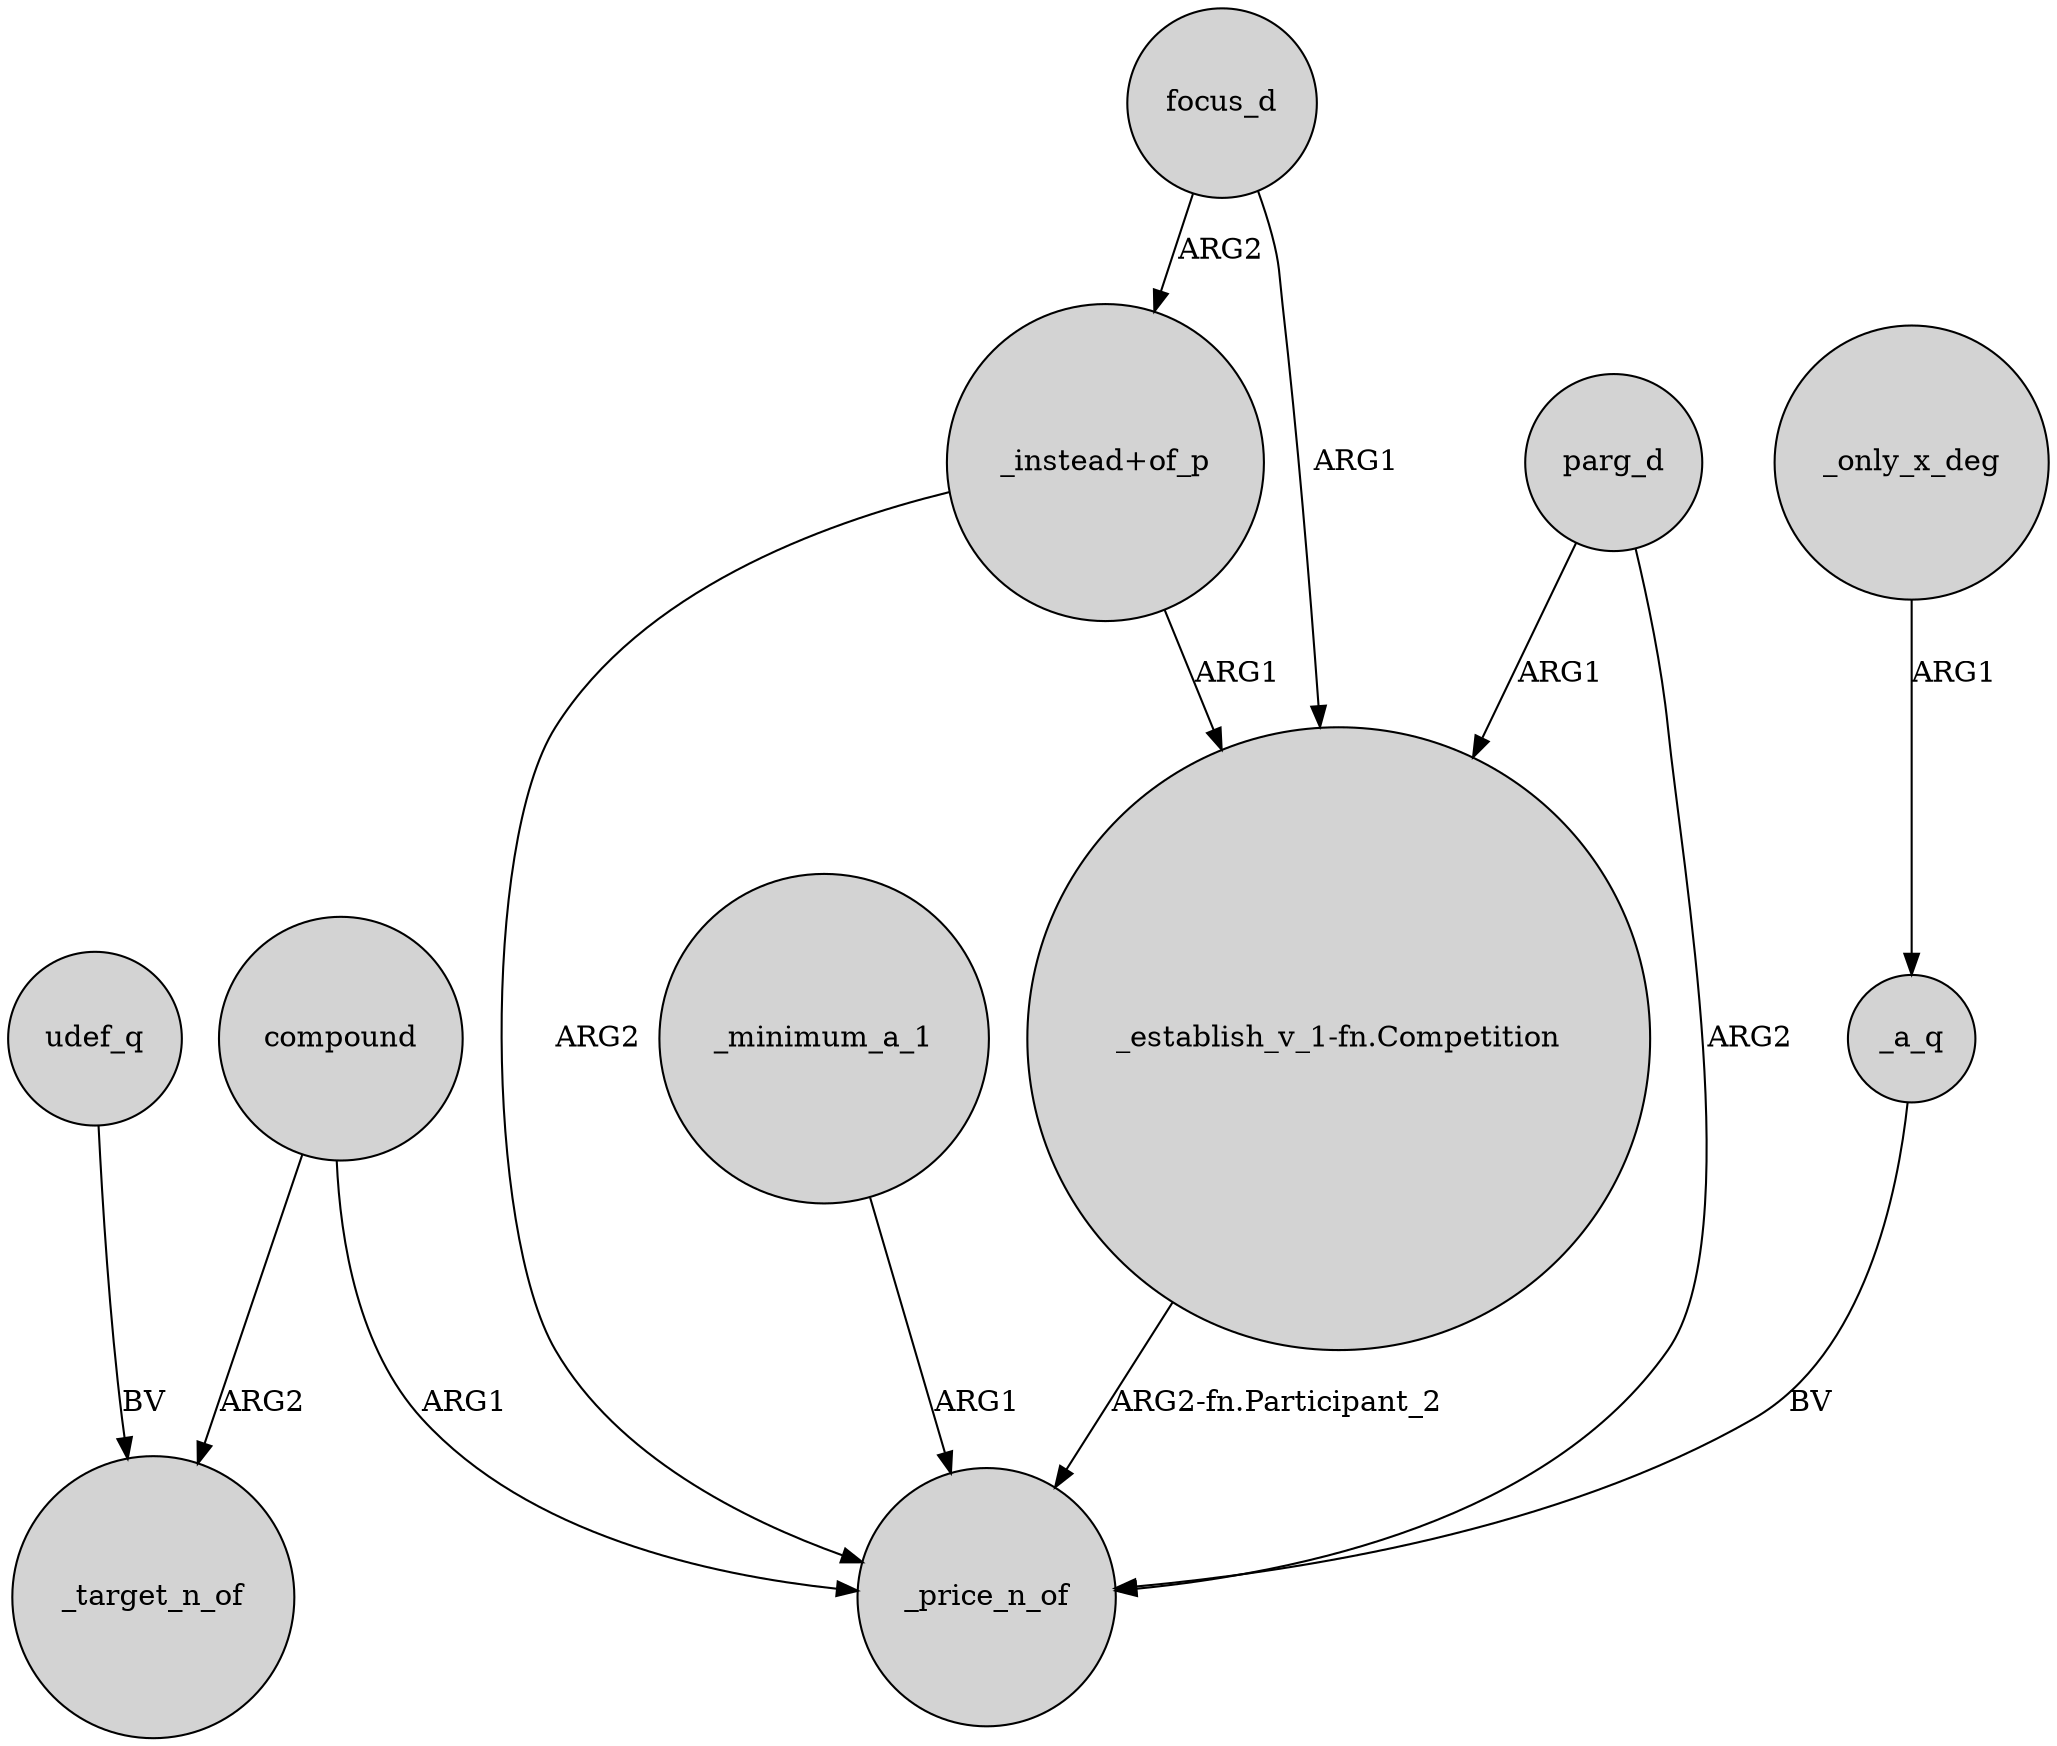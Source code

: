 digraph {
	node [shape=circle style=filled]
	compound -> _target_n_of [label=ARG2]
	"_instead+of_p" -> _price_n_of [label=ARG2]
	udef_q -> _target_n_of [label=BV]
	"_establish_v_1-fn.Competition" -> _price_n_of [label="ARG2-fn.Participant_2"]
	parg_d -> _price_n_of [label=ARG2]
	parg_d -> "_establish_v_1-fn.Competition" [label=ARG1]
	focus_d -> "_instead+of_p" [label=ARG2]
	compound -> _price_n_of [label=ARG1]
	"_instead+of_p" -> "_establish_v_1-fn.Competition" [label=ARG1]
	_minimum_a_1 -> _price_n_of [label=ARG1]
	_a_q -> _price_n_of [label=BV]
	_only_x_deg -> _a_q [label=ARG1]
	focus_d -> "_establish_v_1-fn.Competition" [label=ARG1]
}
